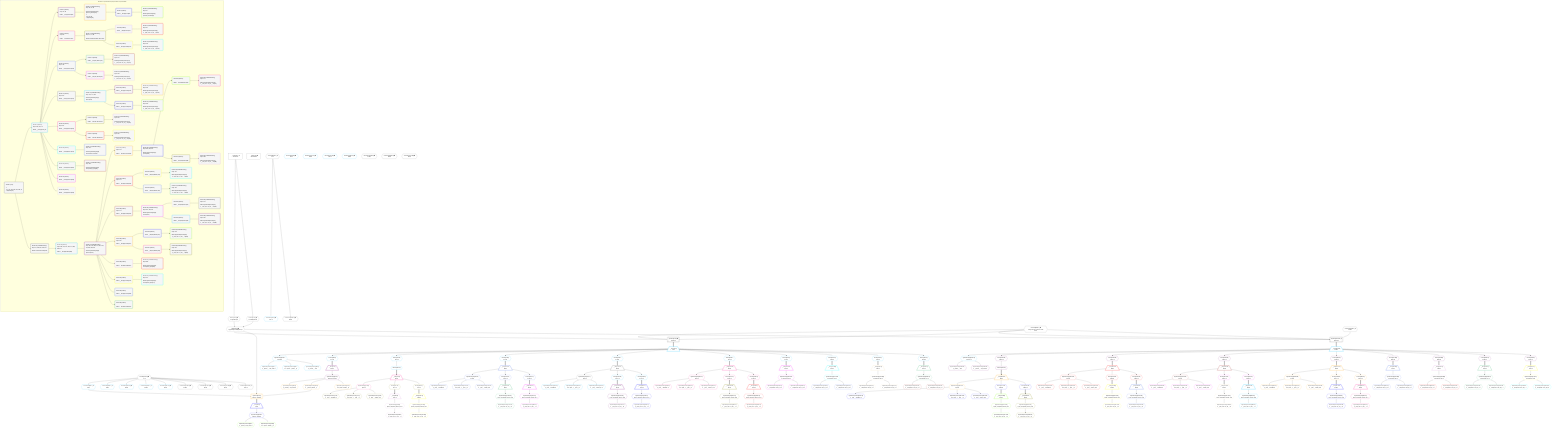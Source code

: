 %%{init: {'themeVariables': { 'fontSize': '12px'}}}%%
graph TD
    classDef path fill:#eee,stroke:#000,color:#000
    classDef plan fill:#fff,stroke-width:1px,color:#000
    classDef itemplan fill:#fff,stroke-width:2px,color:#000
    classDef unbatchedplan fill:#dff,stroke-width:1px,color:#000
    classDef sideeffectplan fill:#fcc,stroke-width:2px,color:#000
    classDef bucket fill:#f6f6f6,color:#000,stroke-width:2px,text-align:left


    %% plan dependencies
    PgSelect10[["PgSelect[10∈0] ➊<br />ᐸpersonᐳ"]]:::plan
    Object13{{"Object[13∈0] ➊<br />ᐸ{pgSettings,withPgClient}ᐳ"}}:::plan
    Constant645{{"Constant[645∈0] ➊<br />ᐸ'Large bet on myself in round one.'ᐳ"}}:::plan
    Object13 & Constant645 & Constant645 --> PgSelect10
    Access11{{"Access[11∈0] ➊<br />ᐸ2.pgSettingsᐳ"}}:::plan
    Access12{{"Access[12∈0] ➊<br />ᐸ2.withPgClientᐳ"}}:::plan
    Access11 & Access12 --> Object13
    __Value2["__Value[2∈0] ➊<br />ᐸcontextᐳ"]:::plan
    __Value2 --> Access11
    __Value2 --> Access12
    __Value4["__Value[4∈0] ➊<br />ᐸrootValueᐳ"]:::plan
    Connection334{{"Connection[334∈0] ➊<br />ᐸ330ᐳ"}}:::plan
    Constant641{{"Constant[641∈0] ➊<br />ᐸ1ᐳ"}}:::plan
    Constant642{{"Constant[642∈0] ➊<br />ᐸ2ᐳ"}}:::plan
    __Item14[/"__Item[14∈1]<br />ᐸ10ᐳ"\]:::itemplan
    PgSelect10 ==> __Item14
    PgSelectSingle15{{"PgSelectSingle[15∈1]<br />ᐸpersonᐳ"}}:::plan
    __Item14 --> PgSelectSingle15
    PgClassExpression16{{"PgClassExpression[16∈1]<br />ᐸ__person__...full_name”ᐳ"}}:::plan
    PgSelectSingle15 --> PgClassExpression16
    PgClassExpression18{{"PgClassExpression[18∈1]<br />ᐸ”c”.”perso..._person__)ᐳ"}}:::plan
    PgSelectSingle15 --> PgClassExpression18
    Connection48{{"Connection[48∈1] ➊<br />ᐸ44ᐳ"}}:::plan
    Constant641 --> Connection48
    PgClassExpression55{{"PgClassExpression[55∈1]<br />ᐸ__person__.”id”ᐳ"}}:::plan
    PgSelectSingle15 --> PgClassExpression55
    Connection69{{"Connection[69∈1] ➊<br />ᐸ65ᐳ"}}:::plan
    Constant642 --> Connection69
    Connection89{{"Connection[89∈1] ➊<br />ᐸ85ᐳ"}}:::plan
    Constant641 --> Connection89
    Connection133{{"Connection[133∈1] ➊<br />ᐸ129ᐳ"}}:::plan
    Constant641 --> Connection133
    Connection190{{"Connection[190∈1] ➊<br />ᐸ186ᐳ"}}:::plan
    Constant641 --> Connection190
    Connection241{{"Connection[241∈1] ➊<br />ᐸ237ᐳ"}}:::plan
    Constant641 --> Connection241
    Access606{{"Access[606∈1]<br />ᐸ14.1ᐳ"}}:::plan
    __Item14 --> Access606
    Access609{{"Access[609∈1]<br />ᐸ14.3ᐳ"}}:::plan
    __Item14 --> Access609
    Reverse610{{"Reverse[610∈1]"}}:::plan
    Access609 --> Reverse610
    Access613{{"Access[613∈1]<br />ᐸ14.4ᐳ"}}:::plan
    __Item14 --> Access613
    Access616{{"Access[616∈1]<br />ᐸ14.5ᐳ"}}:::plan
    __Item14 --> Access616
    Access619{{"Access[619∈1]<br />ᐸ14.6ᐳ"}}:::plan
    __Item14 --> Access619
    Access620{{"Access[620∈1]<br />ᐸ14.7ᐳ"}}:::plan
    __Item14 --> Access620
    Access621{{"Access[621∈1]<br />ᐸ14.8ᐳ"}}:::plan
    __Item14 --> Access621
    Access622{{"Access[622∈1]<br />ᐸ14.9ᐳ"}}:::plan
    __Item14 --> Access622
    Access623{{"Access[623∈1]<br />ᐸ14.10ᐳ"}}:::plan
    __Item14 --> Access623
    Connection30{{"Connection[30∈1] ➊<br />ᐸ26ᐳ"}}:::plan
    Connection170{{"Connection[170∈1] ➊<br />ᐸ166ᐳ"}}:::plan
    Connection271{{"Connection[271∈1] ➊<br />ᐸ267ᐳ"}}:::plan
    Connection290{{"Connection[290∈1] ➊<br />ᐸ286ᐳ"}}:::plan
    __Item32[/"__Item[32∈2]<br />ᐸ606ᐳ"\]:::itemplan
    Access606 ==> __Item32
    PgSelectSingle33{{"PgSelectSingle[33∈2]<br />ᐸperson_friendsᐳ"}}:::plan
    __Item32 --> PgSelectSingle33
    PgSelect49[["PgSelect[49∈3]<br />ᐸperson_friendsᐳ"]]:::plan
    PgClassExpression35{{"PgClassExpression[35∈3]<br />ᐸ__person_friends__ᐳ"}}:::plan
    Object13 & PgClassExpression35 & Connection48 --> PgSelect49
    PgClassExpression34{{"PgClassExpression[34∈3]<br />ᐸ__person_f...full_name”ᐳ"}}:::plan
    PgSelectSingle33 --> PgClassExpression34
    PgSelectSingle33 --> PgClassExpression35
    PgClassExpression36{{"PgClassExpression[36∈3]<br />ᐸ”c”.”perso...friends__)ᐳ"}}:::plan
    PgSelectSingle33 --> PgClassExpression36
    __Item50[/"__Item[50∈4]<br />ᐸ49ᐳ"\]:::itemplan
    PgSelect49 ==> __Item50
    PgSelectSingle51{{"PgSelectSingle[51∈4]<br />ᐸperson_friendsᐳ"}}:::plan
    __Item50 --> PgSelectSingle51
    PgClassExpression52{{"PgClassExpression[52∈5]<br />ᐸ__person_f...full_name”ᐳ"}}:::plan
    PgSelectSingle51 --> PgClassExpression52
    PgClassExpression54{{"PgClassExpression[54∈5]<br />ᐸ”c”.”perso...friends__)ᐳ"}}:::plan
    PgSelectSingle51 --> PgClassExpression54
    __Item71[/"__Item[71∈6]<br />ᐸ610ᐳ"\]:::itemplan
    Reverse610 ==> __Item71
    PgSelectSingle72{{"PgSelectSingle[72∈6]<br />ᐸpostᐳ"}}:::plan
    __Item71 --> PgSelectSingle72
    PgClassExpression73{{"PgClassExpression[73∈7]<br />ᐸ__post__.”headline”ᐳ"}}:::plan
    PgSelectSingle72 --> PgClassExpression73
    PgClassExpression77{{"PgClassExpression[77∈7]<br />ᐸ”a”.”post_...(__post__)ᐳ"}}:::plan
    PgSelectSingle72 --> PgClassExpression77
    PgClassExpression78{{"PgClassExpression[78∈7]<br />ᐸ__post__.”author_id”ᐳ"}}:::plan
    PgSelectSingle72 --> PgClassExpression78
    Access607{{"Access[607∈7]<br />ᐸ71.1ᐳ"}}:::plan
    __Item71 --> Access607
    Access608{{"Access[608∈7]<br />ᐸ71.2ᐳ"}}:::plan
    __Item71 --> Access608
    __Item91[/"__Item[91∈8]<br />ᐸ607ᐳ"\]:::itemplan
    Access607 ==> __Item91
    PgSelectSingle92{{"PgSelectSingle[92∈8]<br />ᐸpost_computed_interval_setᐳ"}}:::plan
    __Item91 --> PgSelectSingle92
    PgClassExpression93{{"PgClassExpression[93∈8]<br />ᐸ__post_com...al_set__.vᐳ"}}:::plan
    PgSelectSingle92 --> PgClassExpression93
    __Item102[/"__Item[102∈10]<br />ᐸ608ᐳ"\]:::itemplan
    Access608 ==> __Item102
    PgSelectSingle103{{"PgSelectSingle[103∈10]<br />ᐸpost_computed_interval_setᐳ"}}:::plan
    __Item102 --> PgSelectSingle103
    PgClassExpression104{{"PgClassExpression[104∈10]<br />ᐸ__post_com...al_set__.vᐳ"}}:::plan
    PgSelectSingle103 --> PgClassExpression104
    __Item115[/"__Item[115∈12]<br />ᐸ613ᐳ"\]:::itemplan
    Access613 ==> __Item115
    PgSelectSingle116{{"PgSelectSingle[116∈12]<br />ᐸpostᐳ"}}:::plan
    __Item115 --> PgSelectSingle116
    PgClassExpression117{{"PgClassExpression[117∈12]<br />ᐸ__post__.”headline”ᐳ"}}:::plan
    PgSelectSingle116 --> PgClassExpression117
    PgClassExpression121{{"PgClassExpression[121∈12]<br />ᐸ”a”.”post_...(__post__)ᐳ"}}:::plan
    PgSelectSingle116 --> PgClassExpression121
    PgClassExpression122{{"PgClassExpression[122∈12]<br />ᐸ__post__.”author_id”ᐳ"}}:::plan
    PgSelectSingle116 --> PgClassExpression122
    Access611{{"Access[611∈12]<br />ᐸ115.1ᐳ"}}:::plan
    __Item115 --> Access611
    Access612{{"Access[612∈12]<br />ᐸ115.2ᐳ"}}:::plan
    __Item115 --> Access612
    __Item135[/"__Item[135∈13]<br />ᐸ611ᐳ"\]:::itemplan
    Access611 ==> __Item135
    PgSelectSingle136{{"PgSelectSingle[136∈13]<br />ᐸpost_computed_interval_setᐳ"}}:::plan
    __Item135 --> PgSelectSingle136
    PgClassExpression137{{"PgClassExpression[137∈13]<br />ᐸ__post_com...al_set__.vᐳ"}}:::plan
    PgSelectSingle136 --> PgClassExpression137
    __Item146[/"__Item[146∈15]<br />ᐸ612ᐳ"\]:::itemplan
    Access612 ==> __Item146
    PgSelectSingle147{{"PgSelectSingle[147∈15]<br />ᐸpost_computed_interval_setᐳ"}}:::plan
    __Item146 --> PgSelectSingle147
    PgClassExpression148{{"PgClassExpression[148∈15]<br />ᐸ__post_com...al_set__.vᐳ"}}:::plan
    PgSelectSingle147 --> PgClassExpression148
    __Item172[/"__Item[172∈17]<br />ᐸ616ᐳ"\]:::itemplan
    Access616 ==> __Item172
    PgSelectSingle173{{"PgSelectSingle[173∈17]<br />ᐸpostᐳ"}}:::plan
    __Item172 --> PgSelectSingle173
    PgClassExpression174{{"PgClassExpression[174∈18]<br />ᐸ__post__.”headline”ᐳ"}}:::plan
    PgSelectSingle173 --> PgClassExpression174
    PgClassExpression178{{"PgClassExpression[178∈18]<br />ᐸ”a”.”post_...(__post__)ᐳ"}}:::plan
    PgSelectSingle173 --> PgClassExpression178
    PgClassExpression179{{"PgClassExpression[179∈18]<br />ᐸ__post__.”author_id”ᐳ"}}:::plan
    PgSelectSingle173 --> PgClassExpression179
    Access614{{"Access[614∈18]<br />ᐸ172.1ᐳ"}}:::plan
    __Item172 --> Access614
    Access615{{"Access[615∈18]<br />ᐸ172.2ᐳ"}}:::plan
    __Item172 --> Access615
    __Item192[/"__Item[192∈19]<br />ᐸ614ᐳ"\]:::itemplan
    Access614 ==> __Item192
    PgSelectSingle193{{"PgSelectSingle[193∈19]<br />ᐸpost_computed_interval_setᐳ"}}:::plan
    __Item192 --> PgSelectSingle193
    PgClassExpression194{{"PgClassExpression[194∈19]<br />ᐸ__post_com...al_set__.vᐳ"}}:::plan
    PgSelectSingle193 --> PgClassExpression194
    __Item203[/"__Item[203∈21]<br />ᐸ615ᐳ"\]:::itemplan
    Access615 ==> __Item203
    PgSelectSingle204{{"PgSelectSingle[204∈21]<br />ᐸpost_computed_interval_setᐳ"}}:::plan
    __Item203 --> PgSelectSingle204
    PgClassExpression205{{"PgClassExpression[205∈21]<br />ᐸ__post_com...al_set__.vᐳ"}}:::plan
    PgSelectSingle204 --> PgClassExpression205
    __Item223[/"__Item[223∈23]<br />ᐸ619ᐳ"\]:::itemplan
    Access619 ==> __Item223
    PgSelectSingle224{{"PgSelectSingle[224∈23]<br />ᐸpostᐳ"}}:::plan
    __Item223 --> PgSelectSingle224
    PgClassExpression225{{"PgClassExpression[225∈23]<br />ᐸ__post__.”headline”ᐳ"}}:::plan
    PgSelectSingle224 --> PgClassExpression225
    PgClassExpression229{{"PgClassExpression[229∈23]<br />ᐸ”a”.”post_...(__post__)ᐳ"}}:::plan
    PgSelectSingle224 --> PgClassExpression229
    PgClassExpression230{{"PgClassExpression[230∈23]<br />ᐸ__post__.”author_id”ᐳ"}}:::plan
    PgSelectSingle224 --> PgClassExpression230
    Access617{{"Access[617∈23]<br />ᐸ223.1ᐳ"}}:::plan
    __Item223 --> Access617
    Access618{{"Access[618∈23]<br />ᐸ223.2ᐳ"}}:::plan
    __Item223 --> Access618
    __Item243[/"__Item[243∈24]<br />ᐸ617ᐳ"\]:::itemplan
    Access617 ==> __Item243
    PgSelectSingle244{{"PgSelectSingle[244∈24]<br />ᐸpost_computed_interval_setᐳ"}}:::plan
    __Item243 --> PgSelectSingle244
    PgClassExpression245{{"PgClassExpression[245∈24]<br />ᐸ__post_com...al_set__.vᐳ"}}:::plan
    PgSelectSingle244 --> PgClassExpression245
    __Item254[/"__Item[254∈26]<br />ᐸ618ᐳ"\]:::itemplan
    Access618 ==> __Item254
    PgSelectSingle255{{"PgSelectSingle[255∈26]<br />ᐸpost_computed_interval_setᐳ"}}:::plan
    __Item254 --> PgSelectSingle255
    PgClassExpression256{{"PgClassExpression[256∈26]<br />ᐸ__post_com...al_set__.vᐳ"}}:::plan
    PgSelectSingle255 --> PgClassExpression256
    __Item273[/"__Item[273∈28]<br />ᐸ621ᐳ"\]:::itemplan
    Access621 ==> __Item273
    PgSelectSingle274{{"PgSelectSingle[274∈28]<br />ᐸcompound_keyᐳ"}}:::plan
    __Item273 --> PgSelectSingle274
    PgClassExpression275{{"PgClassExpression[275∈29]<br />ᐸ__compound...rson_id_1”ᐳ"}}:::plan
    PgSelectSingle274 --> PgClassExpression275
    PgClassExpression276{{"PgClassExpression[276∈29]<br />ᐸ__compound...rson_id_2”ᐳ"}}:::plan
    PgSelectSingle274 --> PgClassExpression276
    __Item292[/"__Item[292∈30]<br />ᐸ623ᐳ"\]:::itemplan
    Access623 ==> __Item292
    PgSelectSingle293{{"PgSelectSingle[293∈30]<br />ᐸcompound_keyᐳ"}}:::plan
    __Item292 --> PgSelectSingle293
    PgClassExpression294{{"PgClassExpression[294∈31]<br />ᐸ__compound...rson_id_1”ᐳ"}}:::plan
    PgSelectSingle293 --> PgClassExpression294
    PgClassExpression295{{"PgClassExpression[295∈31]<br />ᐸ__compound...rson_id_2”ᐳ"}}:::plan
    PgSelectSingle293 --> PgClassExpression295
    __Item305[/"__Item[305∈32]<br />ᐸ620ᐳ"\]:::itemplan
    Access620 ==> __Item305
    PgSelectSingle306{{"PgSelectSingle[306∈32]<br />ᐸcompound_keyᐳ"}}:::plan
    __Item305 --> PgSelectSingle306
    PgClassExpression307{{"PgClassExpression[307∈32]<br />ᐸ__compound...rson_id_1”ᐳ"}}:::plan
    PgSelectSingle306 --> PgClassExpression307
    PgClassExpression308{{"PgClassExpression[308∈32]<br />ᐸ__compound...rson_id_2”ᐳ"}}:::plan
    PgSelectSingle306 --> PgClassExpression308
    __Item318[/"__Item[318∈33]<br />ᐸ622ᐳ"\]:::itemplan
    Access622 ==> __Item318
    PgSelectSingle319{{"PgSelectSingle[319∈33]<br />ᐸcompound_keyᐳ"}}:::plan
    __Item318 --> PgSelectSingle319
    PgClassExpression320{{"PgClassExpression[320∈33]<br />ᐸ__compound...rson_id_1”ᐳ"}}:::plan
    PgSelectSingle319 --> PgClassExpression320
    PgClassExpression321{{"PgClassExpression[321∈33]<br />ᐸ__compound...rson_id_2”ᐳ"}}:::plan
    PgSelectSingle319 --> PgClassExpression321
    PgSelect335[["PgSelect[335∈34] ➊<br />ᐸpersonᐳ"]]:::plan
    Object13 & Connection334 & Constant645 & Constant645 --> PgSelect335
    Connection353{{"Connection[353∈34] ➊<br />ᐸ349ᐳ"}}:::plan
    Constant642 --> Connection353
    Connection373{{"Connection[373∈34] ➊<br />ᐸ369ᐳ"}}:::plan
    Constant641 --> Connection373
    Connection417{{"Connection[417∈34] ➊<br />ᐸ413ᐳ"}}:::plan
    Constant641 --> Connection417
    Connection474{{"Connection[474∈34] ➊<br />ᐸ470ᐳ"}}:::plan
    Constant641 --> Connection474
    Connection525{{"Connection[525∈34] ➊<br />ᐸ521ᐳ"}}:::plan
    Constant641 --> Connection525
    Connection454{{"Connection[454∈34] ➊<br />ᐸ450ᐳ"}}:::plan
    Connection555{{"Connection[555∈34] ➊<br />ᐸ551ᐳ"}}:::plan
    Connection574{{"Connection[574∈34] ➊<br />ᐸ570ᐳ"}}:::plan
    __Item336[/"__Item[336∈35]<br />ᐸ335ᐳ"\]:::itemplan
    PgSelect335 ==> __Item336
    PgSelectSingle337{{"PgSelectSingle[337∈35]<br />ᐸpersonᐳ"}}:::plan
    __Item336 --> PgSelectSingle337
    PgClassExpression338{{"PgClassExpression[338∈36]<br />ᐸ__person__.”id”ᐳ"}}:::plan
    PgSelectSingle337 --> PgClassExpression338
    PgClassExpression339{{"PgClassExpression[339∈36]<br />ᐸ__person__...full_name”ᐳ"}}:::plan
    PgSelectSingle337 --> PgClassExpression339
    Access626{{"Access[626∈36]<br />ᐸ336.0ᐳ"}}:::plan
    __Item336 --> Access626
    Reverse627{{"Reverse[627∈36]"}}:::plan
    Access626 --> Reverse627
    Access630{{"Access[630∈36]<br />ᐸ336.1ᐳ"}}:::plan
    __Item336 --> Access630
    Access633{{"Access[633∈36]<br />ᐸ336.2ᐳ"}}:::plan
    __Item336 --> Access633
    Access636{{"Access[636∈36]<br />ᐸ336.3ᐳ"}}:::plan
    __Item336 --> Access636
    Access637{{"Access[637∈36]<br />ᐸ336.4ᐳ"}}:::plan
    __Item336 --> Access637
    Access638{{"Access[638∈36]<br />ᐸ336.5ᐳ"}}:::plan
    __Item336 --> Access638
    Access639{{"Access[639∈36]<br />ᐸ336.6ᐳ"}}:::plan
    __Item336 --> Access639
    Access640{{"Access[640∈36]<br />ᐸ336.7ᐳ"}}:::plan
    __Item336 --> Access640
    __Item355[/"__Item[355∈37]<br />ᐸ627ᐳ"\]:::itemplan
    Reverse627 ==> __Item355
    PgSelectSingle356{{"PgSelectSingle[356∈37]<br />ᐸpostᐳ"}}:::plan
    __Item355 --> PgSelectSingle356
    PgClassExpression357{{"PgClassExpression[357∈38]<br />ᐸ__post__.”headline”ᐳ"}}:::plan
    PgSelectSingle356 --> PgClassExpression357
    PgClassExpression361{{"PgClassExpression[361∈38]<br />ᐸ”a”.”post_...(__post__)ᐳ"}}:::plan
    PgSelectSingle356 --> PgClassExpression361
    PgClassExpression362{{"PgClassExpression[362∈38]<br />ᐸ__post__.”author_id”ᐳ"}}:::plan
    PgSelectSingle356 --> PgClassExpression362
    Access624{{"Access[624∈38]<br />ᐸ355.1ᐳ"}}:::plan
    __Item355 --> Access624
    Access625{{"Access[625∈38]<br />ᐸ355.2ᐳ"}}:::plan
    __Item355 --> Access625
    __Item375[/"__Item[375∈39]<br />ᐸ624ᐳ"\]:::itemplan
    Access624 ==> __Item375
    PgSelectSingle376{{"PgSelectSingle[376∈39]<br />ᐸpost_computed_interval_setᐳ"}}:::plan
    __Item375 --> PgSelectSingle376
    PgClassExpression377{{"PgClassExpression[377∈39]<br />ᐸ__post_com...al_set__.vᐳ"}}:::plan
    PgSelectSingle376 --> PgClassExpression377
    __Item386[/"__Item[386∈41]<br />ᐸ625ᐳ"\]:::itemplan
    Access625 ==> __Item386
    PgSelectSingle387{{"PgSelectSingle[387∈41]<br />ᐸpost_computed_interval_setᐳ"}}:::plan
    __Item386 --> PgSelectSingle387
    PgClassExpression388{{"PgClassExpression[388∈41]<br />ᐸ__post_com...al_set__.vᐳ"}}:::plan
    PgSelectSingle387 --> PgClassExpression388
    __Item399[/"__Item[399∈43]<br />ᐸ630ᐳ"\]:::itemplan
    Access630 ==> __Item399
    PgSelectSingle400{{"PgSelectSingle[400∈43]<br />ᐸpostᐳ"}}:::plan
    __Item399 --> PgSelectSingle400
    PgClassExpression401{{"PgClassExpression[401∈43]<br />ᐸ__post__.”headline”ᐳ"}}:::plan
    PgSelectSingle400 --> PgClassExpression401
    PgClassExpression405{{"PgClassExpression[405∈43]<br />ᐸ”a”.”post_...(__post__)ᐳ"}}:::plan
    PgSelectSingle400 --> PgClassExpression405
    PgClassExpression406{{"PgClassExpression[406∈43]<br />ᐸ__post__.”author_id”ᐳ"}}:::plan
    PgSelectSingle400 --> PgClassExpression406
    Access628{{"Access[628∈43]<br />ᐸ399.1ᐳ"}}:::plan
    __Item399 --> Access628
    Access629{{"Access[629∈43]<br />ᐸ399.2ᐳ"}}:::plan
    __Item399 --> Access629
    __Item419[/"__Item[419∈44]<br />ᐸ628ᐳ"\]:::itemplan
    Access628 ==> __Item419
    PgSelectSingle420{{"PgSelectSingle[420∈44]<br />ᐸpost_computed_interval_setᐳ"}}:::plan
    __Item419 --> PgSelectSingle420
    PgClassExpression421{{"PgClassExpression[421∈44]<br />ᐸ__post_com...al_set__.vᐳ"}}:::plan
    PgSelectSingle420 --> PgClassExpression421
    __Item430[/"__Item[430∈46]<br />ᐸ629ᐳ"\]:::itemplan
    Access629 ==> __Item430
    PgSelectSingle431{{"PgSelectSingle[431∈46]<br />ᐸpost_computed_interval_setᐳ"}}:::plan
    __Item430 --> PgSelectSingle431
    PgClassExpression432{{"PgClassExpression[432∈46]<br />ᐸ__post_com...al_set__.vᐳ"}}:::plan
    PgSelectSingle431 --> PgClassExpression432
    __Item456[/"__Item[456∈48]<br />ᐸ633ᐳ"\]:::itemplan
    Access633 ==> __Item456
    PgSelectSingle457{{"PgSelectSingle[457∈48]<br />ᐸpostᐳ"}}:::plan
    __Item456 --> PgSelectSingle457
    PgClassExpression458{{"PgClassExpression[458∈49]<br />ᐸ__post__.”headline”ᐳ"}}:::plan
    PgSelectSingle457 --> PgClassExpression458
    PgClassExpression462{{"PgClassExpression[462∈49]<br />ᐸ”a”.”post_...(__post__)ᐳ"}}:::plan
    PgSelectSingle457 --> PgClassExpression462
    PgClassExpression463{{"PgClassExpression[463∈49]<br />ᐸ__post__.”author_id”ᐳ"}}:::plan
    PgSelectSingle457 --> PgClassExpression463
    Access631{{"Access[631∈49]<br />ᐸ456.1ᐳ"}}:::plan
    __Item456 --> Access631
    Access632{{"Access[632∈49]<br />ᐸ456.2ᐳ"}}:::plan
    __Item456 --> Access632
    __Item476[/"__Item[476∈50]<br />ᐸ631ᐳ"\]:::itemplan
    Access631 ==> __Item476
    PgSelectSingle477{{"PgSelectSingle[477∈50]<br />ᐸpost_computed_interval_setᐳ"}}:::plan
    __Item476 --> PgSelectSingle477
    PgClassExpression478{{"PgClassExpression[478∈50]<br />ᐸ__post_com...al_set__.vᐳ"}}:::plan
    PgSelectSingle477 --> PgClassExpression478
    __Item487[/"__Item[487∈52]<br />ᐸ632ᐳ"\]:::itemplan
    Access632 ==> __Item487
    PgSelectSingle488{{"PgSelectSingle[488∈52]<br />ᐸpost_computed_interval_setᐳ"}}:::plan
    __Item487 --> PgSelectSingle488
    PgClassExpression489{{"PgClassExpression[489∈52]<br />ᐸ__post_com...al_set__.vᐳ"}}:::plan
    PgSelectSingle488 --> PgClassExpression489
    __Item507[/"__Item[507∈54]<br />ᐸ636ᐳ"\]:::itemplan
    Access636 ==> __Item507
    PgSelectSingle508{{"PgSelectSingle[508∈54]<br />ᐸpostᐳ"}}:::plan
    __Item507 --> PgSelectSingle508
    PgClassExpression509{{"PgClassExpression[509∈54]<br />ᐸ__post__.”headline”ᐳ"}}:::plan
    PgSelectSingle508 --> PgClassExpression509
    PgClassExpression513{{"PgClassExpression[513∈54]<br />ᐸ”a”.”post_...(__post__)ᐳ"}}:::plan
    PgSelectSingle508 --> PgClassExpression513
    PgClassExpression514{{"PgClassExpression[514∈54]<br />ᐸ__post__.”author_id”ᐳ"}}:::plan
    PgSelectSingle508 --> PgClassExpression514
    Access634{{"Access[634∈54]<br />ᐸ507.1ᐳ"}}:::plan
    __Item507 --> Access634
    Access635{{"Access[635∈54]<br />ᐸ507.2ᐳ"}}:::plan
    __Item507 --> Access635
    __Item527[/"__Item[527∈55]<br />ᐸ634ᐳ"\]:::itemplan
    Access634 ==> __Item527
    PgSelectSingle528{{"PgSelectSingle[528∈55]<br />ᐸpost_computed_interval_setᐳ"}}:::plan
    __Item527 --> PgSelectSingle528
    PgClassExpression529{{"PgClassExpression[529∈55]<br />ᐸ__post_com...al_set__.vᐳ"}}:::plan
    PgSelectSingle528 --> PgClassExpression529
    __Item538[/"__Item[538∈57]<br />ᐸ635ᐳ"\]:::itemplan
    Access635 ==> __Item538
    PgSelectSingle539{{"PgSelectSingle[539∈57]<br />ᐸpost_computed_interval_setᐳ"}}:::plan
    __Item538 --> PgSelectSingle539
    PgClassExpression540{{"PgClassExpression[540∈57]<br />ᐸ__post_com...al_set__.vᐳ"}}:::plan
    PgSelectSingle539 --> PgClassExpression540
    __Item557[/"__Item[557∈59]<br />ᐸ638ᐳ"\]:::itemplan
    Access638 ==> __Item557
    PgSelectSingle558{{"PgSelectSingle[558∈59]<br />ᐸcompound_keyᐳ"}}:::plan
    __Item557 --> PgSelectSingle558
    PgClassExpression559{{"PgClassExpression[559∈60]<br />ᐸ__compound...rson_id_1”ᐳ"}}:::plan
    PgSelectSingle558 --> PgClassExpression559
    PgClassExpression560{{"PgClassExpression[560∈60]<br />ᐸ__compound...rson_id_2”ᐳ"}}:::plan
    PgSelectSingle558 --> PgClassExpression560
    __Item576[/"__Item[576∈61]<br />ᐸ640ᐳ"\]:::itemplan
    Access640 ==> __Item576
    PgSelectSingle577{{"PgSelectSingle[577∈61]<br />ᐸcompound_keyᐳ"}}:::plan
    __Item576 --> PgSelectSingle577
    PgClassExpression578{{"PgClassExpression[578∈62]<br />ᐸ__compound...rson_id_1”ᐳ"}}:::plan
    PgSelectSingle577 --> PgClassExpression578
    PgClassExpression579{{"PgClassExpression[579∈62]<br />ᐸ__compound...rson_id_2”ᐳ"}}:::plan
    PgSelectSingle577 --> PgClassExpression579
    __Item589[/"__Item[589∈63]<br />ᐸ637ᐳ"\]:::itemplan
    Access637 ==> __Item589
    PgSelectSingle590{{"PgSelectSingle[590∈63]<br />ᐸcompound_keyᐳ"}}:::plan
    __Item589 --> PgSelectSingle590
    PgClassExpression591{{"PgClassExpression[591∈63]<br />ᐸ__compound...rson_id_1”ᐳ"}}:::plan
    PgSelectSingle590 --> PgClassExpression591
    PgClassExpression592{{"PgClassExpression[592∈63]<br />ᐸ__compound...rson_id_2”ᐳ"}}:::plan
    PgSelectSingle590 --> PgClassExpression592
    __Item602[/"__Item[602∈64]<br />ᐸ639ᐳ"\]:::itemplan
    Access639 ==> __Item602
    PgSelectSingle603{{"PgSelectSingle[603∈64]<br />ᐸcompound_keyᐳ"}}:::plan
    __Item602 --> PgSelectSingle603
    PgClassExpression604{{"PgClassExpression[604∈64]<br />ᐸ__compound...rson_id_1”ᐳ"}}:::plan
    PgSelectSingle603 --> PgClassExpression604
    PgClassExpression605{{"PgClassExpression[605∈64]<br />ᐸ__compound...rson_id_2”ᐳ"}}:::plan
    PgSelectSingle603 --> PgClassExpression605

    %% define steps

    subgraph "Buckets for queries/v4/simple-procedure-computed-fields"
    Bucket0("Bucket 0 (root)<br /><br />1: <br />ᐳ: 11, 12, 334, 641, 642, 645, 13<br />2: PgSelect[10]"):::bucket
    classDef bucket0 stroke:#696969
    class Bucket0,__Value2,__Value4,PgSelect10,Access11,Access12,Object13,Connection334,Constant641,Constant642,Constant645 bucket0
    Bucket1("Bucket 1 (listItem)<br />Deps: 641, 642, 13<br /><br />ROOT __Item{1}ᐸ10ᐳ[14]"):::bucket
    classDef bucket1 stroke:#00bfff
    class Bucket1,__Item14,PgSelectSingle15,PgClassExpression16,PgClassExpression18,Connection30,Connection48,PgClassExpression55,Connection69,Connection89,Connection133,Connection170,Connection190,Connection241,Connection271,Connection290,Access606,Access609,Reverse610,Access613,Access616,Access619,Access620,Access621,Access622,Access623 bucket1
    Bucket2("Bucket 2 (listItem)<br />Deps: 13, 48<br /><br />ROOT __Item{2}ᐸ606ᐳ[32]"):::bucket
    classDef bucket2 stroke:#7f007f
    class Bucket2,__Item32,PgSelectSingle33 bucket2
    Bucket3("Bucket 3 (nullableBoundary)<br />Deps: 33, 13, 48<br /><br />ROOT PgSelectSingle{2}ᐸperson_friendsᐳ[33]<br />1: <br />ᐳ: 34, 35, 36<br />2: PgSelect[49]"):::bucket
    classDef bucket3 stroke:#ffa500
    class Bucket3,PgClassExpression34,PgClassExpression35,PgClassExpression36,PgSelect49 bucket3
    Bucket4("Bucket 4 (listItem)<br /><br />ROOT __Item{4}ᐸ49ᐳ[50]"):::bucket
    classDef bucket4 stroke:#0000ff
    class Bucket4,__Item50,PgSelectSingle51 bucket4
    Bucket5("Bucket 5 (nullableBoundary)<br />Deps: 51<br /><br />ROOT PgSelectSingle{4}ᐸperson_friendsᐳ[51]"):::bucket
    classDef bucket5 stroke:#7fff00
    class Bucket5,PgClassExpression52,PgClassExpression54 bucket5
    Bucket6("Bucket 6 (listItem)<br />Deps: 89<br /><br />ROOT __Item{6}ᐸ610ᐳ[71]"):::bucket
    classDef bucket6 stroke:#ff1493
    class Bucket6,__Item71,PgSelectSingle72 bucket6
    Bucket7("Bucket 7 (nullableBoundary)<br />Deps: 72, 71, 89<br /><br />ROOT PgSelectSingle{6}ᐸpostᐳ[72]"):::bucket
    classDef bucket7 stroke:#808000
    class Bucket7,PgClassExpression73,PgClassExpression77,PgClassExpression78,Access607,Access608 bucket7
    Bucket8("Bucket 8 (listItem)<br /><br />ROOT __Item{8}ᐸ607ᐳ[91]"):::bucket
    classDef bucket8 stroke:#dda0dd
    class Bucket8,__Item91,PgSelectSingle92,PgClassExpression93 bucket8
    Bucket9("Bucket 9 (nullableBoundary)<br />Deps: 93<br /><br />ROOT PgClassExpression{8}ᐸ__post_com...al_set__.vᐳ[93]"):::bucket
    classDef bucket9 stroke:#ff0000
    class Bucket9 bucket9
    Bucket10("Bucket 10 (listItem)<br /><br />ROOT __Item{10}ᐸ608ᐳ[102]"):::bucket
    classDef bucket10 stroke:#ffff00
    class Bucket10,__Item102,PgSelectSingle103,PgClassExpression104 bucket10
    Bucket11("Bucket 11 (nullableBoundary)<br />Deps: 104<br /><br />ROOT PgClassExpression{10}ᐸ__post_com...al_set__.vᐳ[104]"):::bucket
    classDef bucket11 stroke:#00ffff
    class Bucket11 bucket11
    Bucket12("Bucket 12 (listItem)<br />Deps: 133<br /><br />ROOT __Item{12}ᐸ613ᐳ[115]"):::bucket
    classDef bucket12 stroke:#4169e1
    class Bucket12,__Item115,PgSelectSingle116,PgClassExpression117,PgClassExpression121,PgClassExpression122,Access611,Access612 bucket12
    Bucket13("Bucket 13 (listItem)<br /><br />ROOT __Item{13}ᐸ611ᐳ[135]"):::bucket
    classDef bucket13 stroke:#3cb371
    class Bucket13,__Item135,PgSelectSingle136,PgClassExpression137 bucket13
    Bucket14("Bucket 14 (nullableBoundary)<br />Deps: 137<br /><br />ROOT PgClassExpression{13}ᐸ__post_com...al_set__.vᐳ[137]"):::bucket
    classDef bucket14 stroke:#a52a2a
    class Bucket14 bucket14
    Bucket15("Bucket 15 (listItem)<br /><br />ROOT __Item{15}ᐸ612ᐳ[146]"):::bucket
    classDef bucket15 stroke:#ff00ff
    class Bucket15,__Item146,PgSelectSingle147,PgClassExpression148 bucket15
    Bucket16("Bucket 16 (nullableBoundary)<br />Deps: 148<br /><br />ROOT PgClassExpression{15}ᐸ__post_com...al_set__.vᐳ[148]"):::bucket
    classDef bucket16 stroke:#f5deb3
    class Bucket16 bucket16
    Bucket17("Bucket 17 (listItem)<br />Deps: 190<br /><br />ROOT __Item{17}ᐸ616ᐳ[172]"):::bucket
    classDef bucket17 stroke:#696969
    class Bucket17,__Item172,PgSelectSingle173 bucket17
    Bucket18("Bucket 18 (nullableBoundary)<br />Deps: 173, 172, 190<br /><br />ROOT PgSelectSingle{17}ᐸpostᐳ[173]"):::bucket
    classDef bucket18 stroke:#00bfff
    class Bucket18,PgClassExpression174,PgClassExpression178,PgClassExpression179,Access614,Access615 bucket18
    Bucket19("Bucket 19 (listItem)<br /><br />ROOT __Item{19}ᐸ614ᐳ[192]"):::bucket
    classDef bucket19 stroke:#7f007f
    class Bucket19,__Item192,PgSelectSingle193,PgClassExpression194 bucket19
    Bucket20("Bucket 20 (nullableBoundary)<br />Deps: 194<br /><br />ROOT PgClassExpression{19}ᐸ__post_com...al_set__.vᐳ[194]"):::bucket
    classDef bucket20 stroke:#ffa500
    class Bucket20 bucket20
    Bucket21("Bucket 21 (listItem)<br /><br />ROOT __Item{21}ᐸ615ᐳ[203]"):::bucket
    classDef bucket21 stroke:#0000ff
    class Bucket21,__Item203,PgSelectSingle204,PgClassExpression205 bucket21
    Bucket22("Bucket 22 (nullableBoundary)<br />Deps: 205<br /><br />ROOT PgClassExpression{21}ᐸ__post_com...al_set__.vᐳ[205]"):::bucket
    classDef bucket22 stroke:#7fff00
    class Bucket22 bucket22
    Bucket23("Bucket 23 (listItem)<br />Deps: 241<br /><br />ROOT __Item{23}ᐸ619ᐳ[223]"):::bucket
    classDef bucket23 stroke:#ff1493
    class Bucket23,__Item223,PgSelectSingle224,PgClassExpression225,PgClassExpression229,PgClassExpression230,Access617,Access618 bucket23
    Bucket24("Bucket 24 (listItem)<br /><br />ROOT __Item{24}ᐸ617ᐳ[243]"):::bucket
    classDef bucket24 stroke:#808000
    class Bucket24,__Item243,PgSelectSingle244,PgClassExpression245 bucket24
    Bucket25("Bucket 25 (nullableBoundary)<br />Deps: 245<br /><br />ROOT PgClassExpression{24}ᐸ__post_com...al_set__.vᐳ[245]"):::bucket
    classDef bucket25 stroke:#dda0dd
    class Bucket25 bucket25
    Bucket26("Bucket 26 (listItem)<br /><br />ROOT __Item{26}ᐸ618ᐳ[254]"):::bucket
    classDef bucket26 stroke:#ff0000
    class Bucket26,__Item254,PgSelectSingle255,PgClassExpression256 bucket26
    Bucket27("Bucket 27 (nullableBoundary)<br />Deps: 256<br /><br />ROOT PgClassExpression{26}ᐸ__post_com...al_set__.vᐳ[256]"):::bucket
    classDef bucket27 stroke:#ffff00
    class Bucket27 bucket27
    Bucket28("Bucket 28 (listItem)<br /><br />ROOT __Item{28}ᐸ621ᐳ[273]"):::bucket
    classDef bucket28 stroke:#00ffff
    class Bucket28,__Item273,PgSelectSingle274 bucket28
    Bucket29("Bucket 29 (nullableBoundary)<br />Deps: 274<br /><br />ROOT PgSelectSingle{28}ᐸcompound_keyᐳ[274]"):::bucket
    classDef bucket29 stroke:#4169e1
    class Bucket29,PgClassExpression275,PgClassExpression276 bucket29
    Bucket30("Bucket 30 (listItem)<br /><br />ROOT __Item{30}ᐸ623ᐳ[292]"):::bucket
    classDef bucket30 stroke:#3cb371
    class Bucket30,__Item292,PgSelectSingle293 bucket30
    Bucket31("Bucket 31 (nullableBoundary)<br />Deps: 293<br /><br />ROOT PgSelectSingle{30}ᐸcompound_keyᐳ[293]"):::bucket
    classDef bucket31 stroke:#a52a2a
    class Bucket31,PgClassExpression294,PgClassExpression295 bucket31
    Bucket32("Bucket 32 (listItem)<br /><br />ROOT __Item{32}ᐸ620ᐳ[305]"):::bucket
    classDef bucket32 stroke:#ff00ff
    class Bucket32,__Item305,PgSelectSingle306,PgClassExpression307,PgClassExpression308 bucket32
    Bucket33("Bucket 33 (listItem)<br /><br />ROOT __Item{33}ᐸ622ᐳ[318]"):::bucket
    classDef bucket33 stroke:#f5deb3
    class Bucket33,__Item318,PgSelectSingle319,PgClassExpression320,PgClassExpression321 bucket33
    Bucket34("Bucket 34 (nullableBoundary)<br />Deps: 13, 334, 645, 642, 641<br /><br />ROOT Connectionᐸ330ᐳ[334]"):::bucket
    classDef bucket34 stroke:#696969
    class Bucket34,PgSelect335,Connection353,Connection373,Connection417,Connection454,Connection474,Connection525,Connection555,Connection574 bucket34
    Bucket35("Bucket 35 (listItem)<br />Deps: 353, 373, 417, 454, 474, 525, 555, 574<br /><br />ROOT __Item{35}ᐸ335ᐳ[336]"):::bucket
    classDef bucket35 stroke:#00bfff
    class Bucket35,__Item336,PgSelectSingle337 bucket35
    Bucket36("Bucket 36 (nullableBoundary)<br />Deps: 337, 336, 353, 373, 417, 454, 474, 525, 555, 574<br /><br />ROOT PgSelectSingle{35}ᐸpersonᐳ[337]"):::bucket
    classDef bucket36 stroke:#7f007f
    class Bucket36,PgClassExpression338,PgClassExpression339,Access626,Reverse627,Access630,Access633,Access636,Access637,Access638,Access639,Access640 bucket36
    Bucket37("Bucket 37 (listItem)<br />Deps: 373<br /><br />ROOT __Item{37}ᐸ627ᐳ[355]"):::bucket
    classDef bucket37 stroke:#ffa500
    class Bucket37,__Item355,PgSelectSingle356 bucket37
    Bucket38("Bucket 38 (nullableBoundary)<br />Deps: 356, 355, 373<br /><br />ROOT PgSelectSingle{37}ᐸpostᐳ[356]"):::bucket
    classDef bucket38 stroke:#0000ff
    class Bucket38,PgClassExpression357,PgClassExpression361,PgClassExpression362,Access624,Access625 bucket38
    Bucket39("Bucket 39 (listItem)<br /><br />ROOT __Item{39}ᐸ624ᐳ[375]"):::bucket
    classDef bucket39 stroke:#7fff00
    class Bucket39,__Item375,PgSelectSingle376,PgClassExpression377 bucket39
    Bucket40("Bucket 40 (nullableBoundary)<br />Deps: 377<br /><br />ROOT PgClassExpression{39}ᐸ__post_com...al_set__.vᐳ[377]"):::bucket
    classDef bucket40 stroke:#ff1493
    class Bucket40 bucket40
    Bucket41("Bucket 41 (listItem)<br /><br />ROOT __Item{41}ᐸ625ᐳ[386]"):::bucket
    classDef bucket41 stroke:#808000
    class Bucket41,__Item386,PgSelectSingle387,PgClassExpression388 bucket41
    Bucket42("Bucket 42 (nullableBoundary)<br />Deps: 388<br /><br />ROOT PgClassExpression{41}ᐸ__post_com...al_set__.vᐳ[388]"):::bucket
    classDef bucket42 stroke:#dda0dd
    class Bucket42 bucket42
    Bucket43("Bucket 43 (listItem)<br />Deps: 417<br /><br />ROOT __Item{43}ᐸ630ᐳ[399]"):::bucket
    classDef bucket43 stroke:#ff0000
    class Bucket43,__Item399,PgSelectSingle400,PgClassExpression401,PgClassExpression405,PgClassExpression406,Access628,Access629 bucket43
    Bucket44("Bucket 44 (listItem)<br /><br />ROOT __Item{44}ᐸ628ᐳ[419]"):::bucket
    classDef bucket44 stroke:#ffff00
    class Bucket44,__Item419,PgSelectSingle420,PgClassExpression421 bucket44
    Bucket45("Bucket 45 (nullableBoundary)<br />Deps: 421<br /><br />ROOT PgClassExpression{44}ᐸ__post_com...al_set__.vᐳ[421]"):::bucket
    classDef bucket45 stroke:#00ffff
    class Bucket45 bucket45
    Bucket46("Bucket 46 (listItem)<br /><br />ROOT __Item{46}ᐸ629ᐳ[430]"):::bucket
    classDef bucket46 stroke:#4169e1
    class Bucket46,__Item430,PgSelectSingle431,PgClassExpression432 bucket46
    Bucket47("Bucket 47 (nullableBoundary)<br />Deps: 432<br /><br />ROOT PgClassExpression{46}ᐸ__post_com...al_set__.vᐳ[432]"):::bucket
    classDef bucket47 stroke:#3cb371
    class Bucket47 bucket47
    Bucket48("Bucket 48 (listItem)<br />Deps: 474<br /><br />ROOT __Item{48}ᐸ633ᐳ[456]"):::bucket
    classDef bucket48 stroke:#a52a2a
    class Bucket48,__Item456,PgSelectSingle457 bucket48
    Bucket49("Bucket 49 (nullableBoundary)<br />Deps: 457, 456, 474<br /><br />ROOT PgSelectSingle{48}ᐸpostᐳ[457]"):::bucket
    classDef bucket49 stroke:#ff00ff
    class Bucket49,PgClassExpression458,PgClassExpression462,PgClassExpression463,Access631,Access632 bucket49
    Bucket50("Bucket 50 (listItem)<br /><br />ROOT __Item{50}ᐸ631ᐳ[476]"):::bucket
    classDef bucket50 stroke:#f5deb3
    class Bucket50,__Item476,PgSelectSingle477,PgClassExpression478 bucket50
    Bucket51("Bucket 51 (nullableBoundary)<br />Deps: 478<br /><br />ROOT PgClassExpression{50}ᐸ__post_com...al_set__.vᐳ[478]"):::bucket
    classDef bucket51 stroke:#696969
    class Bucket51 bucket51
    Bucket52("Bucket 52 (listItem)<br /><br />ROOT __Item{52}ᐸ632ᐳ[487]"):::bucket
    classDef bucket52 stroke:#00bfff
    class Bucket52,__Item487,PgSelectSingle488,PgClassExpression489 bucket52
    Bucket53("Bucket 53 (nullableBoundary)<br />Deps: 489<br /><br />ROOT PgClassExpression{52}ᐸ__post_com...al_set__.vᐳ[489]"):::bucket
    classDef bucket53 stroke:#7f007f
    class Bucket53 bucket53
    Bucket54("Bucket 54 (listItem)<br />Deps: 525<br /><br />ROOT __Item{54}ᐸ636ᐳ[507]"):::bucket
    classDef bucket54 stroke:#ffa500
    class Bucket54,__Item507,PgSelectSingle508,PgClassExpression509,PgClassExpression513,PgClassExpression514,Access634,Access635 bucket54
    Bucket55("Bucket 55 (listItem)<br /><br />ROOT __Item{55}ᐸ634ᐳ[527]"):::bucket
    classDef bucket55 stroke:#0000ff
    class Bucket55,__Item527,PgSelectSingle528,PgClassExpression529 bucket55
    Bucket56("Bucket 56 (nullableBoundary)<br />Deps: 529<br /><br />ROOT PgClassExpression{55}ᐸ__post_com...al_set__.vᐳ[529]"):::bucket
    classDef bucket56 stroke:#7fff00
    class Bucket56 bucket56
    Bucket57("Bucket 57 (listItem)<br /><br />ROOT __Item{57}ᐸ635ᐳ[538]"):::bucket
    classDef bucket57 stroke:#ff1493
    class Bucket57,__Item538,PgSelectSingle539,PgClassExpression540 bucket57
    Bucket58("Bucket 58 (nullableBoundary)<br />Deps: 540<br /><br />ROOT PgClassExpression{57}ᐸ__post_com...al_set__.vᐳ[540]"):::bucket
    classDef bucket58 stroke:#808000
    class Bucket58 bucket58
    Bucket59("Bucket 59 (listItem)<br /><br />ROOT __Item{59}ᐸ638ᐳ[557]"):::bucket
    classDef bucket59 stroke:#dda0dd
    class Bucket59,__Item557,PgSelectSingle558 bucket59
    Bucket60("Bucket 60 (nullableBoundary)<br />Deps: 558<br /><br />ROOT PgSelectSingle{59}ᐸcompound_keyᐳ[558]"):::bucket
    classDef bucket60 stroke:#ff0000
    class Bucket60,PgClassExpression559,PgClassExpression560 bucket60
    Bucket61("Bucket 61 (listItem)<br /><br />ROOT __Item{61}ᐸ640ᐳ[576]"):::bucket
    classDef bucket61 stroke:#ffff00
    class Bucket61,__Item576,PgSelectSingle577 bucket61
    Bucket62("Bucket 62 (nullableBoundary)<br />Deps: 577<br /><br />ROOT PgSelectSingle{61}ᐸcompound_keyᐳ[577]"):::bucket
    classDef bucket62 stroke:#00ffff
    class Bucket62,PgClassExpression578,PgClassExpression579 bucket62
    Bucket63("Bucket 63 (listItem)<br /><br />ROOT __Item{63}ᐸ637ᐳ[589]"):::bucket
    classDef bucket63 stroke:#4169e1
    class Bucket63,__Item589,PgSelectSingle590,PgClassExpression591,PgClassExpression592 bucket63
    Bucket64("Bucket 64 (listItem)<br /><br />ROOT __Item{64}ᐸ639ᐳ[602]"):::bucket
    classDef bucket64 stroke:#3cb371
    class Bucket64,__Item602,PgSelectSingle603,PgClassExpression604,PgClassExpression605 bucket64
    Bucket0 --> Bucket1 & Bucket34
    Bucket1 --> Bucket2 & Bucket6 & Bucket12 & Bucket17 & Bucket23 & Bucket28 & Bucket30 & Bucket32 & Bucket33
    Bucket2 --> Bucket3
    Bucket3 --> Bucket4
    Bucket4 --> Bucket5
    Bucket6 --> Bucket7
    Bucket7 --> Bucket8 & Bucket10
    Bucket8 --> Bucket9
    Bucket10 --> Bucket11
    Bucket12 --> Bucket13 & Bucket15
    Bucket13 --> Bucket14
    Bucket15 --> Bucket16
    Bucket17 --> Bucket18
    Bucket18 --> Bucket19 & Bucket21
    Bucket19 --> Bucket20
    Bucket21 --> Bucket22
    Bucket23 --> Bucket24 & Bucket26
    Bucket24 --> Bucket25
    Bucket26 --> Bucket27
    Bucket28 --> Bucket29
    Bucket30 --> Bucket31
    Bucket34 --> Bucket35
    Bucket35 --> Bucket36
    Bucket36 --> Bucket37 & Bucket43 & Bucket48 & Bucket54 & Bucket59 & Bucket61 & Bucket63 & Bucket64
    Bucket37 --> Bucket38
    Bucket38 --> Bucket39 & Bucket41
    Bucket39 --> Bucket40
    Bucket41 --> Bucket42
    Bucket43 --> Bucket44 & Bucket46
    Bucket44 --> Bucket45
    Bucket46 --> Bucket47
    Bucket48 --> Bucket49
    Bucket49 --> Bucket50 & Bucket52
    Bucket50 --> Bucket51
    Bucket52 --> Bucket53
    Bucket54 --> Bucket55 & Bucket57
    Bucket55 --> Bucket56
    Bucket57 --> Bucket58
    Bucket59 --> Bucket60
    Bucket61 --> Bucket62
    end
